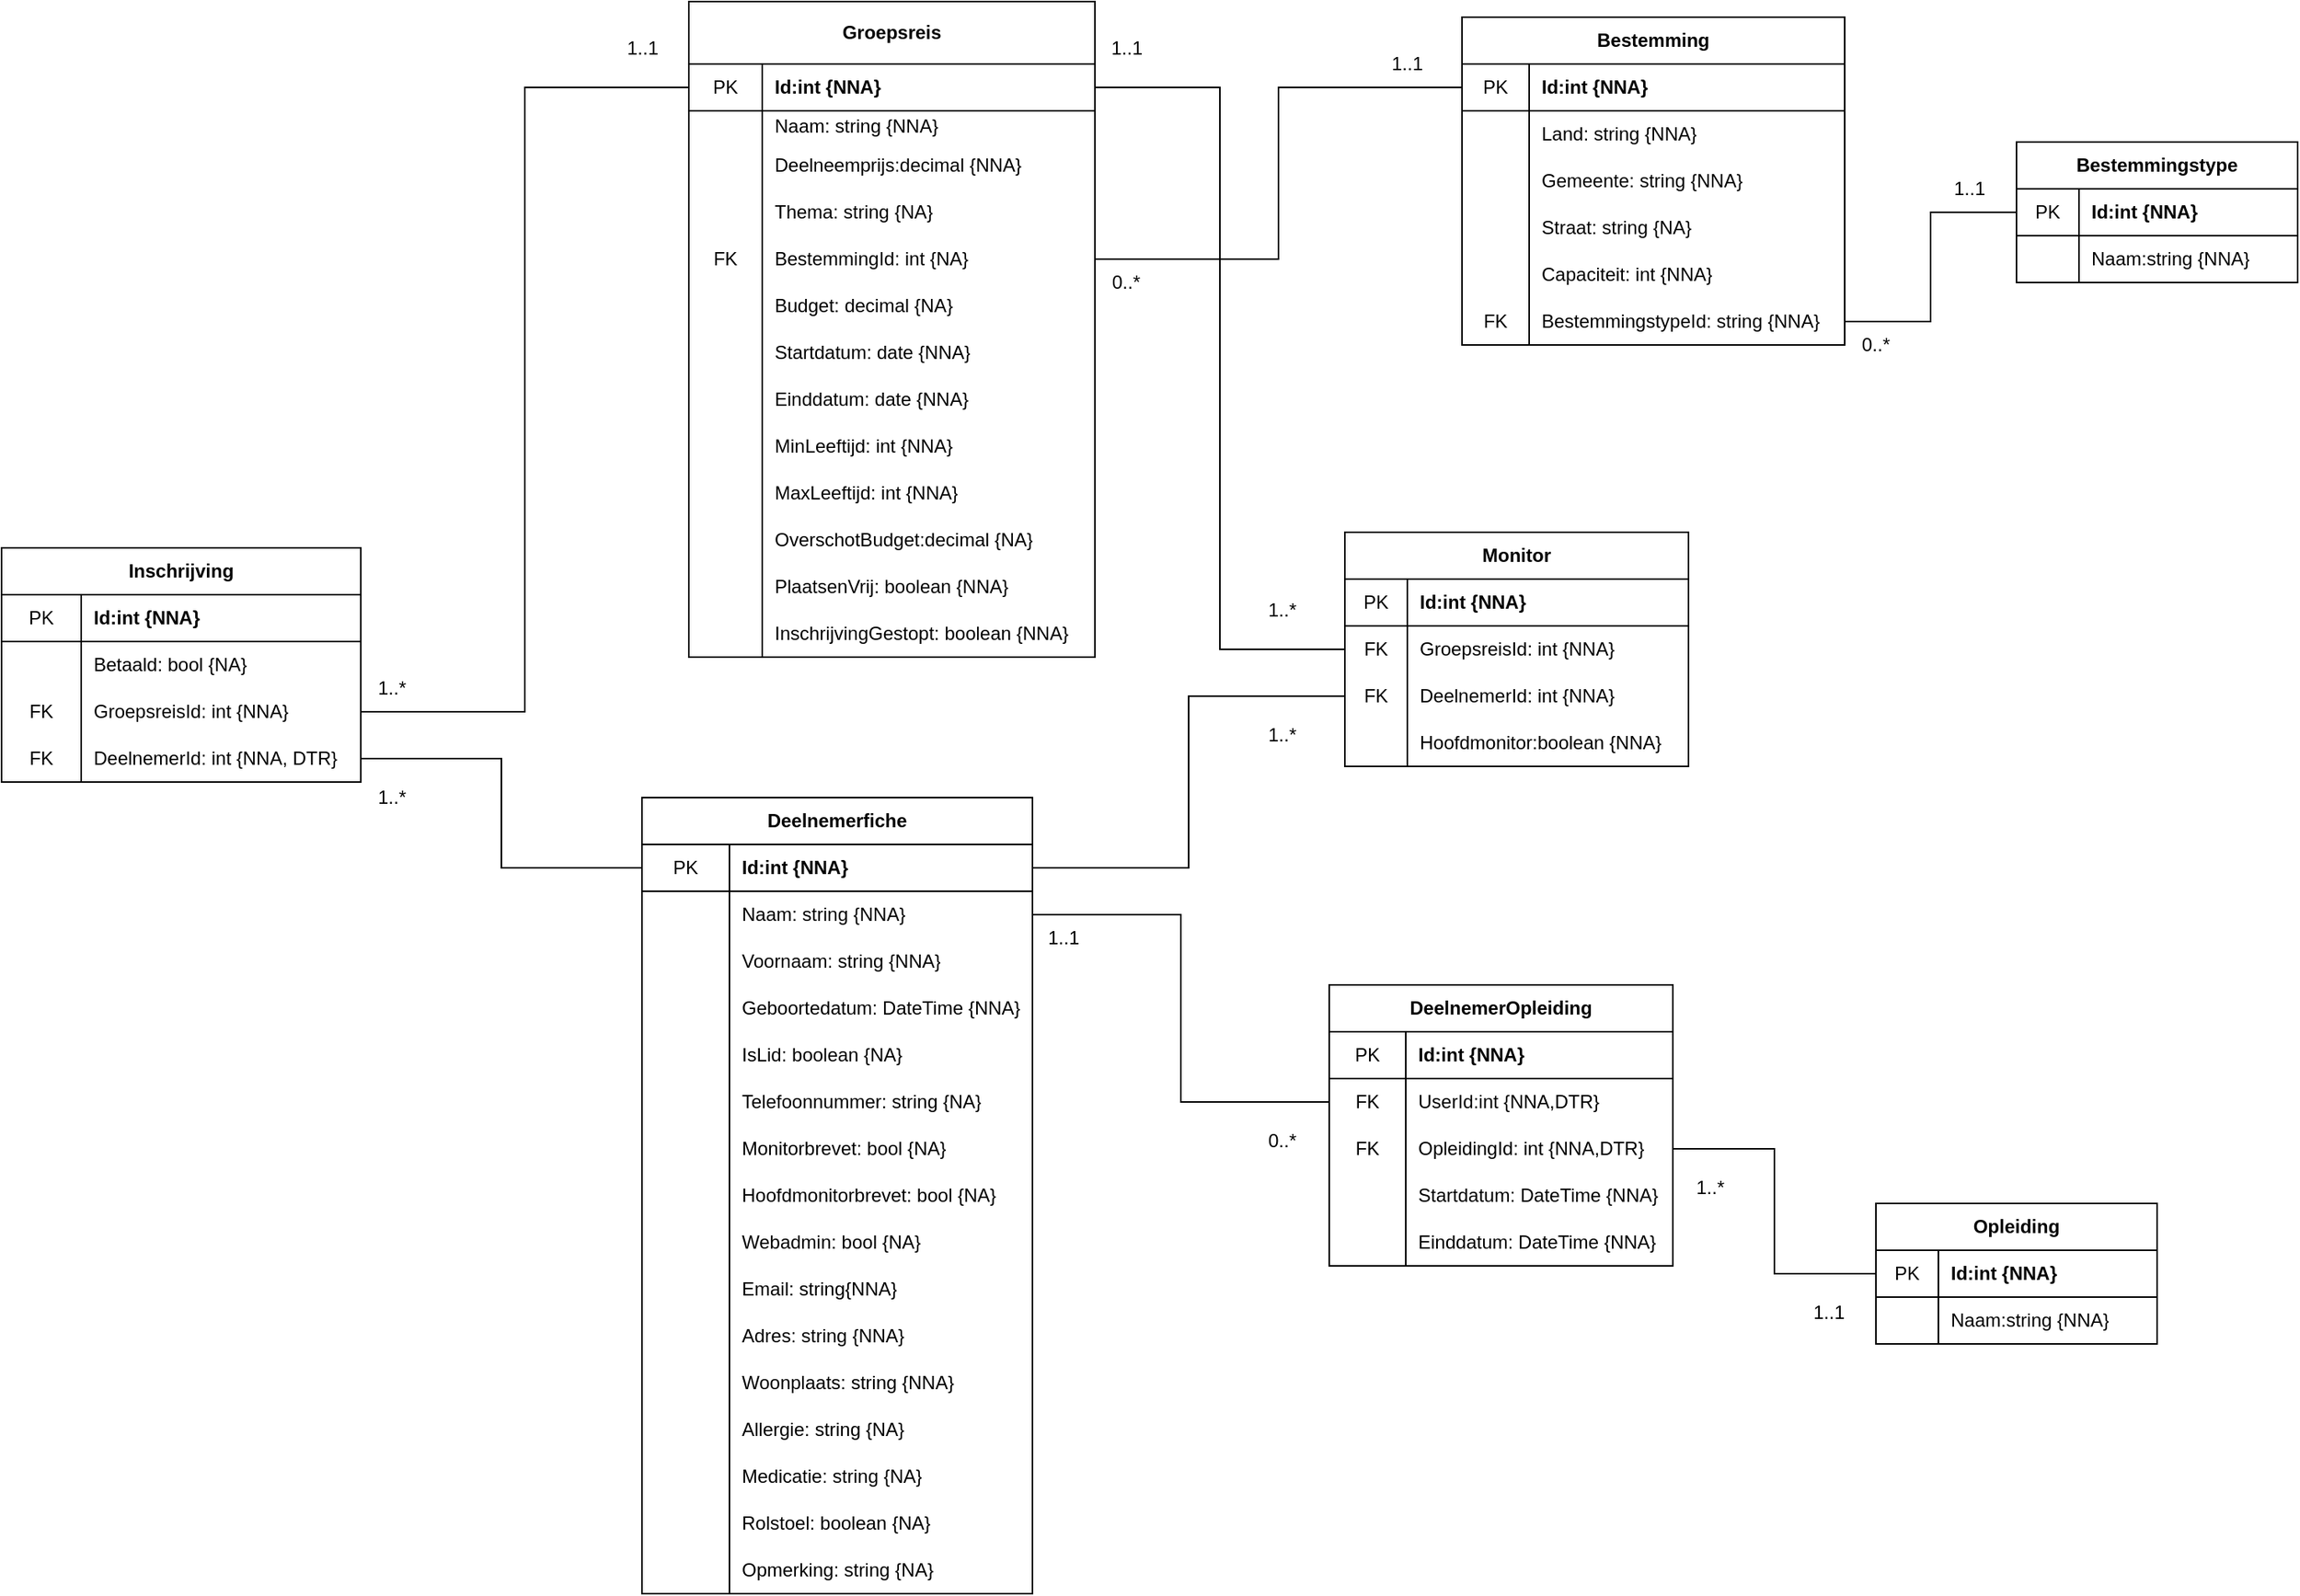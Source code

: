 <mxfile version="20.8.16" type="device"><diagram id="C5RBs43oDa-KdzZeNtuy" name="Page-1"><mxGraphModel dx="2033" dy="702" grid="1" gridSize="10" guides="1" tooltips="1" connect="1" arrows="1" fold="1" page="1" pageScale="1" pageWidth="827" pageHeight="1169" math="0" shadow="0"><root><mxCell id="WIyWlLk6GJQsqaUBKTNV-0"/><mxCell id="WIyWlLk6GJQsqaUBKTNV-1" parent="WIyWlLk6GJQsqaUBKTNV-0"/><mxCell id="b2RmtVHGMw0aTSCNM7jY-10" value="Groepsreis" style="shape=table;html=1;whiteSpace=wrap;startSize=40;container=1;collapsible=0;childLayout=tableLayout;fixedRows=1;rowLines=0;fontStyle=1;align=center;" parent="WIyWlLk6GJQsqaUBKTNV-1" vertex="1"><mxGeometry x="-260" y="50" width="260" height="420" as="geometry"/></mxCell><mxCell id="b2RmtVHGMw0aTSCNM7jY-11" value="" style="shape=partialRectangle;html=1;whiteSpace=wrap;collapsible=0;dropTarget=0;pointerEvents=0;fillColor=none;top=0;left=0;bottom=1;right=0;points=[[0,0.5],[1,0.5]];portConstraint=eastwest;" parent="b2RmtVHGMw0aTSCNM7jY-10" vertex="1"><mxGeometry y="40" width="260" height="30" as="geometry"/></mxCell><mxCell id="b2RmtVHGMw0aTSCNM7jY-12" value="PK" style="shape=partialRectangle;html=1;whiteSpace=wrap;connectable=0;fillColor=none;top=0;left=0;bottom=0;right=0;overflow=hidden;" parent="b2RmtVHGMw0aTSCNM7jY-11" vertex="1"><mxGeometry width="47" height="30" as="geometry"><mxRectangle width="47" height="30" as="alternateBounds"/></mxGeometry></mxCell><mxCell id="b2RmtVHGMw0aTSCNM7jY-13" value="&lt;span style=&quot;font-weight: 700 ; background-color: rgb(255 , 255 , 255)&quot;&gt;Id:int {NNA}&lt;/span&gt;" style="shape=partialRectangle;html=1;whiteSpace=wrap;connectable=0;fillColor=none;top=0;left=0;bottom=0;right=0;align=left;spacingLeft=6;overflow=hidden;" parent="b2RmtVHGMw0aTSCNM7jY-11" vertex="1"><mxGeometry x="47" width="213" height="30" as="geometry"><mxRectangle width="213" height="30" as="alternateBounds"/></mxGeometry></mxCell><mxCell id="b2RmtVHGMw0aTSCNM7jY-14" value="" style="shape=partialRectangle;html=1;whiteSpace=wrap;collapsible=0;dropTarget=0;pointerEvents=0;fillColor=none;top=0;left=0;bottom=0;right=0;points=[[0,0.5],[1,0.5]];portConstraint=eastwest;" parent="b2RmtVHGMw0aTSCNM7jY-10" vertex="1"><mxGeometry y="70" width="260" height="20" as="geometry"/></mxCell><mxCell id="b2RmtVHGMw0aTSCNM7jY-15" value="" style="shape=partialRectangle;html=1;whiteSpace=wrap;connectable=0;fillColor=none;top=0;left=0;bottom=0;right=0;overflow=hidden;" parent="b2RmtVHGMw0aTSCNM7jY-14" vertex="1"><mxGeometry width="47" height="20" as="geometry"><mxRectangle width="47" height="20" as="alternateBounds"/></mxGeometry></mxCell><mxCell id="b2RmtVHGMw0aTSCNM7jY-16" value="Naam: string {NNA}" style="shape=partialRectangle;html=1;whiteSpace=wrap;connectable=0;fillColor=none;top=0;left=0;bottom=0;right=0;align=left;spacingLeft=6;overflow=hidden;" parent="b2RmtVHGMw0aTSCNM7jY-14" vertex="1"><mxGeometry x="47" width="213" height="20" as="geometry"><mxRectangle width="213" height="20" as="alternateBounds"/></mxGeometry></mxCell><mxCell id="b2RmtVHGMw0aTSCNM7jY-17" value="" style="shape=partialRectangle;html=1;whiteSpace=wrap;collapsible=0;dropTarget=0;pointerEvents=0;fillColor=none;top=0;left=0;bottom=0;right=0;points=[[0,0.5],[1,0.5]];portConstraint=eastwest;" parent="b2RmtVHGMw0aTSCNM7jY-10" vertex="1"><mxGeometry y="90" width="260" height="30" as="geometry"/></mxCell><mxCell id="b2RmtVHGMw0aTSCNM7jY-18" value="" style="shape=partialRectangle;html=1;whiteSpace=wrap;connectable=0;fillColor=none;top=0;left=0;bottom=0;right=0;overflow=hidden;" parent="b2RmtVHGMw0aTSCNM7jY-17" vertex="1"><mxGeometry width="47" height="30" as="geometry"><mxRectangle width="47" height="30" as="alternateBounds"/></mxGeometry></mxCell><mxCell id="b2RmtVHGMw0aTSCNM7jY-19" value="Deelneemprijs:decimal {NNA}" style="shape=partialRectangle;html=1;whiteSpace=wrap;connectable=0;fillColor=none;top=0;left=0;bottom=0;right=0;align=left;spacingLeft=6;overflow=hidden;" parent="b2RmtVHGMw0aTSCNM7jY-17" vertex="1"><mxGeometry x="47" width="213" height="30" as="geometry"><mxRectangle width="213" height="30" as="alternateBounds"/></mxGeometry></mxCell><mxCell id="LgkjcT197E1DzK7klK1a-7" value="" style="shape=partialRectangle;html=1;whiteSpace=wrap;collapsible=0;dropTarget=0;pointerEvents=0;fillColor=none;top=0;left=0;bottom=0;right=0;points=[[0,0.5],[1,0.5]];portConstraint=eastwest;" parent="b2RmtVHGMw0aTSCNM7jY-10" vertex="1"><mxGeometry y="120" width="260" height="30" as="geometry"/></mxCell><mxCell id="LgkjcT197E1DzK7klK1a-8" value="" style="shape=partialRectangle;html=1;whiteSpace=wrap;connectable=0;fillColor=none;top=0;left=0;bottom=0;right=0;overflow=hidden;" parent="LgkjcT197E1DzK7klK1a-7" vertex="1"><mxGeometry width="47" height="30" as="geometry"><mxRectangle width="47" height="30" as="alternateBounds"/></mxGeometry></mxCell><mxCell id="LgkjcT197E1DzK7klK1a-9" value="Thema: string {NA}" style="shape=partialRectangle;html=1;whiteSpace=wrap;connectable=0;fillColor=none;top=0;left=0;bottom=0;right=0;align=left;spacingLeft=6;overflow=hidden;" parent="LgkjcT197E1DzK7klK1a-7" vertex="1"><mxGeometry x="47" width="213" height="30" as="geometry"><mxRectangle width="213" height="30" as="alternateBounds"/></mxGeometry></mxCell><mxCell id="LgkjcT197E1DzK7klK1a-24" value="" style="shape=partialRectangle;html=1;whiteSpace=wrap;collapsible=0;dropTarget=0;pointerEvents=0;fillColor=none;top=0;left=0;bottom=0;right=0;points=[[0,0.5],[1,0.5]];portConstraint=eastwest;" parent="b2RmtVHGMw0aTSCNM7jY-10" vertex="1"><mxGeometry y="150" width="260" height="30" as="geometry"/></mxCell><mxCell id="LgkjcT197E1DzK7klK1a-25" value="FK" style="shape=partialRectangle;html=1;whiteSpace=wrap;connectable=0;fillColor=none;top=0;left=0;bottom=0;right=0;overflow=hidden;" parent="LgkjcT197E1DzK7klK1a-24" vertex="1"><mxGeometry width="47" height="30" as="geometry"><mxRectangle width="47" height="30" as="alternateBounds"/></mxGeometry></mxCell><mxCell id="LgkjcT197E1DzK7klK1a-26" value="BestemmingId: int {NA}" style="shape=partialRectangle;html=1;whiteSpace=wrap;connectable=0;fillColor=none;top=0;left=0;bottom=0;right=0;align=left;spacingLeft=6;overflow=hidden;" parent="LgkjcT197E1DzK7klK1a-24" vertex="1"><mxGeometry x="47" width="213" height="30" as="geometry"><mxRectangle width="213" height="30" as="alternateBounds"/></mxGeometry></mxCell><mxCell id="nug8iFL8tTf4QqqPqUYA-22" value="" style="shape=partialRectangle;html=1;whiteSpace=wrap;collapsible=0;dropTarget=0;pointerEvents=0;fillColor=none;top=0;left=0;bottom=0;right=0;points=[[0,0.5],[1,0.5]];portConstraint=eastwest;" parent="b2RmtVHGMw0aTSCNM7jY-10" vertex="1"><mxGeometry y="180" width="260" height="30" as="geometry"/></mxCell><mxCell id="nug8iFL8tTf4QqqPqUYA-23" value="" style="shape=partialRectangle;html=1;whiteSpace=wrap;connectable=0;fillColor=none;top=0;left=0;bottom=0;right=0;overflow=hidden;" parent="nug8iFL8tTf4QqqPqUYA-22" vertex="1"><mxGeometry width="47" height="30" as="geometry"><mxRectangle width="47" height="30" as="alternateBounds"/></mxGeometry></mxCell><mxCell id="nug8iFL8tTf4QqqPqUYA-24" value="Budget: decimal {NA}" style="shape=partialRectangle;html=1;whiteSpace=wrap;connectable=0;fillColor=none;top=0;left=0;bottom=0;right=0;align=left;spacingLeft=6;overflow=hidden;" parent="nug8iFL8tTf4QqqPqUYA-22" vertex="1"><mxGeometry x="47" width="213" height="30" as="geometry"><mxRectangle width="213" height="30" as="alternateBounds"/></mxGeometry></mxCell><mxCell id="nug8iFL8tTf4QqqPqUYA-47" value="" style="shape=partialRectangle;html=1;whiteSpace=wrap;collapsible=0;dropTarget=0;pointerEvents=0;fillColor=none;top=0;left=0;bottom=0;right=0;points=[[0,0.5],[1,0.5]];portConstraint=eastwest;" parent="b2RmtVHGMw0aTSCNM7jY-10" vertex="1"><mxGeometry y="210" width="260" height="30" as="geometry"/></mxCell><mxCell id="nug8iFL8tTf4QqqPqUYA-48" value="" style="shape=partialRectangle;html=1;whiteSpace=wrap;connectable=0;fillColor=none;top=0;left=0;bottom=0;right=0;overflow=hidden;" parent="nug8iFL8tTf4QqqPqUYA-47" vertex="1"><mxGeometry width="47" height="30" as="geometry"><mxRectangle width="47" height="30" as="alternateBounds"/></mxGeometry></mxCell><mxCell id="nug8iFL8tTf4QqqPqUYA-49" value="Startdatum: date {NNA}" style="shape=partialRectangle;html=1;whiteSpace=wrap;connectable=0;fillColor=none;top=0;left=0;bottom=0;right=0;align=left;spacingLeft=6;overflow=hidden;" parent="nug8iFL8tTf4QqqPqUYA-47" vertex="1"><mxGeometry x="47" width="213" height="30" as="geometry"><mxRectangle width="213" height="30" as="alternateBounds"/></mxGeometry></mxCell><mxCell id="nug8iFL8tTf4QqqPqUYA-50" value="" style="shape=partialRectangle;html=1;whiteSpace=wrap;collapsible=0;dropTarget=0;pointerEvents=0;fillColor=none;top=0;left=0;bottom=0;right=0;points=[[0,0.5],[1,0.5]];portConstraint=eastwest;" parent="b2RmtVHGMw0aTSCNM7jY-10" vertex="1"><mxGeometry y="240" width="260" height="30" as="geometry"/></mxCell><mxCell id="nug8iFL8tTf4QqqPqUYA-51" value="" style="shape=partialRectangle;html=1;whiteSpace=wrap;connectable=0;fillColor=none;top=0;left=0;bottom=0;right=0;overflow=hidden;" parent="nug8iFL8tTf4QqqPqUYA-50" vertex="1"><mxGeometry width="47" height="30" as="geometry"><mxRectangle width="47" height="30" as="alternateBounds"/></mxGeometry></mxCell><mxCell id="nug8iFL8tTf4QqqPqUYA-52" value="Einddatum: date {NNA}" style="shape=partialRectangle;html=1;whiteSpace=wrap;connectable=0;fillColor=none;top=0;left=0;bottom=0;right=0;align=left;spacingLeft=6;overflow=hidden;" parent="nug8iFL8tTf4QqqPqUYA-50" vertex="1"><mxGeometry x="47" width="213" height="30" as="geometry"><mxRectangle width="213" height="30" as="alternateBounds"/></mxGeometry></mxCell><mxCell id="LgkjcT197E1DzK7klK1a-4" value="" style="shape=partialRectangle;html=1;whiteSpace=wrap;collapsible=0;dropTarget=0;pointerEvents=0;fillColor=none;top=0;left=0;bottom=0;right=0;points=[[0,0.5],[1,0.5]];portConstraint=eastwest;" parent="b2RmtVHGMw0aTSCNM7jY-10" vertex="1"><mxGeometry y="270" width="260" height="30" as="geometry"/></mxCell><mxCell id="LgkjcT197E1DzK7klK1a-5" value="" style="shape=partialRectangle;html=1;whiteSpace=wrap;connectable=0;fillColor=none;top=0;left=0;bottom=0;right=0;overflow=hidden;" parent="LgkjcT197E1DzK7klK1a-4" vertex="1"><mxGeometry width="47" height="30" as="geometry"><mxRectangle width="47" height="30" as="alternateBounds"/></mxGeometry></mxCell><mxCell id="LgkjcT197E1DzK7klK1a-6" value="MinLeeftijd: int {NNA}" style="shape=partialRectangle;html=1;whiteSpace=wrap;connectable=0;fillColor=none;top=0;left=0;bottom=0;right=0;align=left;spacingLeft=6;overflow=hidden;" parent="LgkjcT197E1DzK7klK1a-4" vertex="1"><mxGeometry x="47" width="213" height="30" as="geometry"><mxRectangle width="213" height="30" as="alternateBounds"/></mxGeometry></mxCell><mxCell id="aZck751rsVT54Oi11za5-96" value="" style="shape=partialRectangle;html=1;whiteSpace=wrap;collapsible=0;dropTarget=0;pointerEvents=0;fillColor=none;top=0;left=0;bottom=0;right=0;points=[[0,0.5],[1,0.5]];portConstraint=eastwest;" parent="b2RmtVHGMw0aTSCNM7jY-10" vertex="1"><mxGeometry y="300" width="260" height="30" as="geometry"/></mxCell><mxCell id="aZck751rsVT54Oi11za5-97" value="" style="shape=partialRectangle;html=1;whiteSpace=wrap;connectable=0;fillColor=none;top=0;left=0;bottom=0;right=0;overflow=hidden;" parent="aZck751rsVT54Oi11za5-96" vertex="1"><mxGeometry width="47" height="30" as="geometry"><mxRectangle width="47" height="30" as="alternateBounds"/></mxGeometry></mxCell><mxCell id="aZck751rsVT54Oi11za5-98" value="MaxLeeftijd: int {NNA}" style="shape=partialRectangle;html=1;whiteSpace=wrap;connectable=0;fillColor=none;top=0;left=0;bottom=0;right=0;align=left;spacingLeft=6;overflow=hidden;" parent="aZck751rsVT54Oi11za5-96" vertex="1"><mxGeometry x="47" width="213" height="30" as="geometry"><mxRectangle width="213" height="30" as="alternateBounds"/></mxGeometry></mxCell><mxCell id="aZck751rsVT54Oi11za5-114" value="" style="shape=partialRectangle;html=1;whiteSpace=wrap;collapsible=0;dropTarget=0;pointerEvents=0;fillColor=none;top=0;left=0;bottom=0;right=0;points=[[0,0.5],[1,0.5]];portConstraint=eastwest;" parent="b2RmtVHGMw0aTSCNM7jY-10" vertex="1"><mxGeometry y="330" width="260" height="30" as="geometry"/></mxCell><mxCell id="aZck751rsVT54Oi11za5-115" value="" style="shape=partialRectangle;html=1;whiteSpace=wrap;connectable=0;fillColor=none;top=0;left=0;bottom=0;right=0;overflow=hidden;" parent="aZck751rsVT54Oi11za5-114" vertex="1"><mxGeometry width="47" height="30" as="geometry"><mxRectangle width="47" height="30" as="alternateBounds"/></mxGeometry></mxCell><mxCell id="aZck751rsVT54Oi11za5-116" value="OverschotBudget:decimal {NA}" style="shape=partialRectangle;html=1;whiteSpace=wrap;connectable=0;fillColor=none;top=0;left=0;bottom=0;right=0;align=left;spacingLeft=6;overflow=hidden;" parent="aZck751rsVT54Oi11za5-114" vertex="1"><mxGeometry x="47" width="213" height="30" as="geometry"><mxRectangle width="213" height="30" as="alternateBounds"/></mxGeometry></mxCell><mxCell id="aZck751rsVT54Oi11za5-117" value="" style="shape=partialRectangle;html=1;whiteSpace=wrap;collapsible=0;dropTarget=0;pointerEvents=0;fillColor=none;top=0;left=0;bottom=0;right=0;points=[[0,0.5],[1,0.5]];portConstraint=eastwest;" parent="b2RmtVHGMw0aTSCNM7jY-10" vertex="1"><mxGeometry y="360" width="260" height="30" as="geometry"/></mxCell><mxCell id="aZck751rsVT54Oi11za5-118" value="" style="shape=partialRectangle;html=1;whiteSpace=wrap;connectable=0;fillColor=none;top=0;left=0;bottom=0;right=0;overflow=hidden;" parent="aZck751rsVT54Oi11za5-117" vertex="1"><mxGeometry width="47" height="30" as="geometry"><mxRectangle width="47" height="30" as="alternateBounds"/></mxGeometry></mxCell><mxCell id="aZck751rsVT54Oi11za5-119" value="PlaatsenVrij: boolean {NNA}" style="shape=partialRectangle;html=1;whiteSpace=wrap;connectable=0;fillColor=none;top=0;left=0;bottom=0;right=0;align=left;spacingLeft=6;overflow=hidden;" parent="aZck751rsVT54Oi11za5-117" vertex="1"><mxGeometry x="47" width="213" height="30" as="geometry"><mxRectangle width="213" height="30" as="alternateBounds"/></mxGeometry></mxCell><mxCell id="aZck751rsVT54Oi11za5-157" value="" style="shape=partialRectangle;html=1;whiteSpace=wrap;collapsible=0;dropTarget=0;pointerEvents=0;fillColor=none;top=0;left=0;bottom=0;right=0;points=[[0,0.5],[1,0.5]];portConstraint=eastwest;" parent="b2RmtVHGMw0aTSCNM7jY-10" vertex="1"><mxGeometry y="390" width="260" height="30" as="geometry"/></mxCell><mxCell id="aZck751rsVT54Oi11za5-158" value="" style="shape=partialRectangle;html=1;whiteSpace=wrap;connectable=0;fillColor=none;top=0;left=0;bottom=0;right=0;overflow=hidden;" parent="aZck751rsVT54Oi11za5-157" vertex="1"><mxGeometry width="47" height="30" as="geometry"><mxRectangle width="47" height="30" as="alternateBounds"/></mxGeometry></mxCell><mxCell id="aZck751rsVT54Oi11za5-159" value="InschrijvingGestopt: boolean {NNA}" style="shape=partialRectangle;html=1;whiteSpace=wrap;connectable=0;fillColor=none;top=0;left=0;bottom=0;right=0;align=left;spacingLeft=6;overflow=hidden;" parent="aZck751rsVT54Oi11za5-157" vertex="1"><mxGeometry x="47" width="213" height="30" as="geometry"><mxRectangle width="213" height="30" as="alternateBounds"/></mxGeometry></mxCell><mxCell id="b2RmtVHGMw0aTSCNM7jY-20" value="Bestemming" style="shape=table;html=1;whiteSpace=wrap;startSize=30;container=1;collapsible=0;childLayout=tableLayout;fixedRows=1;rowLines=0;fontStyle=1;align=center;" parent="WIyWlLk6GJQsqaUBKTNV-1" vertex="1"><mxGeometry x="235" y="60" width="245" height="210" as="geometry"/></mxCell><mxCell id="b2RmtVHGMw0aTSCNM7jY-21" value="" style="shape=partialRectangle;html=1;whiteSpace=wrap;collapsible=0;dropTarget=0;pointerEvents=0;fillColor=none;top=0;left=0;bottom=1;right=0;points=[[0,0.5],[1,0.5]];portConstraint=eastwest;" parent="b2RmtVHGMw0aTSCNM7jY-20" vertex="1"><mxGeometry y="30" width="245" height="30" as="geometry"/></mxCell><mxCell id="b2RmtVHGMw0aTSCNM7jY-22" value="PK" style="shape=partialRectangle;html=1;whiteSpace=wrap;connectable=0;fillColor=none;top=0;left=0;bottom=0;right=0;overflow=hidden;" parent="b2RmtVHGMw0aTSCNM7jY-21" vertex="1"><mxGeometry width="43" height="30" as="geometry"><mxRectangle width="43" height="30" as="alternateBounds"/></mxGeometry></mxCell><mxCell id="b2RmtVHGMw0aTSCNM7jY-23" value="&lt;span style=&quot;font-weight: 700 ; background-color: rgb(255 , 255 , 255)&quot;&gt;Id:int {NNA}&lt;/span&gt;" style="shape=partialRectangle;html=1;whiteSpace=wrap;connectable=0;fillColor=none;top=0;left=0;bottom=0;right=0;align=left;spacingLeft=6;overflow=hidden;" parent="b2RmtVHGMw0aTSCNM7jY-21" vertex="1"><mxGeometry x="43" width="202" height="30" as="geometry"><mxRectangle width="202" height="30" as="alternateBounds"/></mxGeometry></mxCell><mxCell id="b2RmtVHGMw0aTSCNM7jY-24" value="" style="shape=partialRectangle;html=1;whiteSpace=wrap;collapsible=0;dropTarget=0;pointerEvents=0;fillColor=none;top=0;left=0;bottom=0;right=0;points=[[0,0.5],[1,0.5]];portConstraint=eastwest;" parent="b2RmtVHGMw0aTSCNM7jY-20" vertex="1"><mxGeometry y="60" width="245" height="30" as="geometry"/></mxCell><mxCell id="b2RmtVHGMw0aTSCNM7jY-25" value="" style="shape=partialRectangle;html=1;whiteSpace=wrap;connectable=0;fillColor=none;top=0;left=0;bottom=0;right=0;overflow=hidden;" parent="b2RmtVHGMw0aTSCNM7jY-24" vertex="1"><mxGeometry width="43" height="30" as="geometry"><mxRectangle width="43" height="30" as="alternateBounds"/></mxGeometry></mxCell><mxCell id="b2RmtVHGMw0aTSCNM7jY-26" value="Land: string {NNA}" style="shape=partialRectangle;html=1;whiteSpace=wrap;connectable=0;fillColor=none;top=0;left=0;bottom=0;right=0;align=left;spacingLeft=6;overflow=hidden;" parent="b2RmtVHGMw0aTSCNM7jY-24" vertex="1"><mxGeometry x="43" width="202" height="30" as="geometry"><mxRectangle width="202" height="30" as="alternateBounds"/></mxGeometry></mxCell><mxCell id="b2RmtVHGMw0aTSCNM7jY-27" value="" style="shape=partialRectangle;html=1;whiteSpace=wrap;collapsible=0;dropTarget=0;pointerEvents=0;fillColor=none;top=0;left=0;bottom=0;right=0;points=[[0,0.5],[1,0.5]];portConstraint=eastwest;" parent="b2RmtVHGMw0aTSCNM7jY-20" vertex="1"><mxGeometry y="90" width="245" height="30" as="geometry"/></mxCell><mxCell id="b2RmtVHGMw0aTSCNM7jY-28" value="" style="shape=partialRectangle;html=1;whiteSpace=wrap;connectable=0;fillColor=none;top=0;left=0;bottom=0;right=0;overflow=hidden;" parent="b2RmtVHGMw0aTSCNM7jY-27" vertex="1"><mxGeometry width="43" height="30" as="geometry"><mxRectangle width="43" height="30" as="alternateBounds"/></mxGeometry></mxCell><mxCell id="b2RmtVHGMw0aTSCNM7jY-29" value="Gemeente: string {NNA}" style="shape=partialRectangle;html=1;whiteSpace=wrap;connectable=0;fillColor=none;top=0;left=0;bottom=0;right=0;align=left;spacingLeft=6;overflow=hidden;" parent="b2RmtVHGMw0aTSCNM7jY-27" vertex="1"><mxGeometry x="43" width="202" height="30" as="geometry"><mxRectangle width="202" height="30" as="alternateBounds"/></mxGeometry></mxCell><mxCell id="uZnQe8wYLzyNg_ydjCBc-38" value="" style="shape=partialRectangle;html=1;whiteSpace=wrap;collapsible=0;dropTarget=0;pointerEvents=0;fillColor=none;top=0;left=0;bottom=0;right=0;points=[[0,0.5],[1,0.5]];portConstraint=eastwest;" parent="b2RmtVHGMw0aTSCNM7jY-20" vertex="1"><mxGeometry y="120" width="245" height="30" as="geometry"/></mxCell><mxCell id="uZnQe8wYLzyNg_ydjCBc-39" value="" style="shape=partialRectangle;html=1;whiteSpace=wrap;connectable=0;fillColor=none;top=0;left=0;bottom=0;right=0;overflow=hidden;" parent="uZnQe8wYLzyNg_ydjCBc-38" vertex="1"><mxGeometry width="43" height="30" as="geometry"><mxRectangle width="43" height="30" as="alternateBounds"/></mxGeometry></mxCell><mxCell id="uZnQe8wYLzyNg_ydjCBc-40" value="Straat: string {NA}" style="shape=partialRectangle;html=1;whiteSpace=wrap;connectable=0;fillColor=none;top=0;left=0;bottom=0;right=0;align=left;spacingLeft=6;overflow=hidden;" parent="uZnQe8wYLzyNg_ydjCBc-38" vertex="1"><mxGeometry x="43" width="202" height="30" as="geometry"><mxRectangle width="202" height="30" as="alternateBounds"/></mxGeometry></mxCell><mxCell id="uZnQe8wYLzyNg_ydjCBc-41" value="" style="shape=partialRectangle;html=1;whiteSpace=wrap;collapsible=0;dropTarget=0;pointerEvents=0;fillColor=none;top=0;left=0;bottom=0;right=0;points=[[0,0.5],[1,0.5]];portConstraint=eastwest;" parent="b2RmtVHGMw0aTSCNM7jY-20" vertex="1"><mxGeometry y="150" width="245" height="30" as="geometry"/></mxCell><mxCell id="uZnQe8wYLzyNg_ydjCBc-42" value="" style="shape=partialRectangle;html=1;whiteSpace=wrap;connectable=0;fillColor=none;top=0;left=0;bottom=0;right=0;overflow=hidden;" parent="uZnQe8wYLzyNg_ydjCBc-41" vertex="1"><mxGeometry width="43" height="30" as="geometry"><mxRectangle width="43" height="30" as="alternateBounds"/></mxGeometry></mxCell><mxCell id="uZnQe8wYLzyNg_ydjCBc-43" value="Capaciteit: int {NNA}" style="shape=partialRectangle;html=1;whiteSpace=wrap;connectable=0;fillColor=none;top=0;left=0;bottom=0;right=0;align=left;spacingLeft=6;overflow=hidden;" parent="uZnQe8wYLzyNg_ydjCBc-41" vertex="1"><mxGeometry x="43" width="202" height="30" as="geometry"><mxRectangle width="202" height="30" as="alternateBounds"/></mxGeometry></mxCell><mxCell id="nug8iFL8tTf4QqqPqUYA-75" value="" style="shape=partialRectangle;html=1;whiteSpace=wrap;collapsible=0;dropTarget=0;pointerEvents=0;fillColor=none;top=0;left=0;bottom=0;right=0;points=[[0,0.5],[1,0.5]];portConstraint=eastwest;" parent="b2RmtVHGMw0aTSCNM7jY-20" vertex="1"><mxGeometry y="180" width="245" height="30" as="geometry"/></mxCell><mxCell id="nug8iFL8tTf4QqqPqUYA-76" value="FK" style="shape=partialRectangle;html=1;whiteSpace=wrap;connectable=0;fillColor=none;top=0;left=0;bottom=0;right=0;overflow=hidden;" parent="nug8iFL8tTf4QqqPqUYA-75" vertex="1"><mxGeometry width="43" height="30" as="geometry"><mxRectangle width="43" height="30" as="alternateBounds"/></mxGeometry></mxCell><mxCell id="nug8iFL8tTf4QqqPqUYA-77" value="BestemmingstypeId: string {NNA}" style="shape=partialRectangle;html=1;whiteSpace=wrap;connectable=0;fillColor=none;top=0;left=0;bottom=0;right=0;align=left;spacingLeft=6;overflow=hidden;" parent="nug8iFL8tTf4QqqPqUYA-75" vertex="1"><mxGeometry x="43" width="202" height="30" as="geometry"><mxRectangle width="202" height="30" as="alternateBounds"/></mxGeometry></mxCell><mxCell id="nug8iFL8tTf4QqqPqUYA-78" style="edgeStyle=orthogonalEdgeStyle;rounded=0;orthogonalLoop=1;jettySize=auto;html=1;exitX=1;exitY=0.5;exitDx=0;exitDy=0;" parent="b2RmtVHGMw0aTSCNM7jY-20" source="nug8iFL8tTf4QqqPqUYA-75" target="nug8iFL8tTf4QqqPqUYA-75" edge="1"><mxGeometry relative="1" as="geometry"/></mxCell><mxCell id="b2RmtVHGMw0aTSCNM7jY-30" value="Deelnemerfiche" style="shape=table;html=1;whiteSpace=wrap;startSize=30;container=1;collapsible=0;childLayout=tableLayout;fixedRows=1;rowLines=0;fontStyle=1;align=center;" parent="WIyWlLk6GJQsqaUBKTNV-1" vertex="1"><mxGeometry x="-290" y="560" width="250" height="510" as="geometry"/></mxCell><mxCell id="b2RmtVHGMw0aTSCNM7jY-31" value="" style="shape=partialRectangle;html=1;whiteSpace=wrap;collapsible=0;dropTarget=0;pointerEvents=0;fillColor=none;top=0;left=0;bottom=1;right=0;points=[[0,0.5],[1,0.5]];portConstraint=eastwest;" parent="b2RmtVHGMw0aTSCNM7jY-30" vertex="1"><mxGeometry y="30" width="250" height="30" as="geometry"/></mxCell><mxCell id="b2RmtVHGMw0aTSCNM7jY-32" value="PK" style="shape=partialRectangle;html=1;whiteSpace=wrap;connectable=0;fillColor=none;top=0;left=0;bottom=0;right=0;overflow=hidden;" parent="b2RmtVHGMw0aTSCNM7jY-31" vertex="1"><mxGeometry width="56" height="30" as="geometry"><mxRectangle width="56" height="30" as="alternateBounds"/></mxGeometry></mxCell><mxCell id="b2RmtVHGMw0aTSCNM7jY-33" value="&lt;span style=&quot;font-weight: 700 ; background-color: rgb(255 , 255 , 255)&quot;&gt;Id:int {NNA}&lt;/span&gt;" style="shape=partialRectangle;html=1;whiteSpace=wrap;connectable=0;fillColor=none;top=0;left=0;bottom=0;right=0;align=left;spacingLeft=6;overflow=hidden;" parent="b2RmtVHGMw0aTSCNM7jY-31" vertex="1"><mxGeometry x="56" width="194" height="30" as="geometry"><mxRectangle width="194" height="30" as="alternateBounds"/></mxGeometry></mxCell><mxCell id="b2RmtVHGMw0aTSCNM7jY-34" value="" style="shape=partialRectangle;html=1;whiteSpace=wrap;collapsible=0;dropTarget=0;pointerEvents=0;fillColor=none;top=0;left=0;bottom=0;right=0;points=[[0,0.5],[1,0.5]];portConstraint=eastwest;" parent="b2RmtVHGMw0aTSCNM7jY-30" vertex="1"><mxGeometry y="60" width="250" height="30" as="geometry"/></mxCell><mxCell id="b2RmtVHGMw0aTSCNM7jY-35" value="" style="shape=partialRectangle;html=1;whiteSpace=wrap;connectable=0;fillColor=none;top=0;left=0;bottom=0;right=0;overflow=hidden;" parent="b2RmtVHGMw0aTSCNM7jY-34" vertex="1"><mxGeometry width="56" height="30" as="geometry"><mxRectangle width="56" height="30" as="alternateBounds"/></mxGeometry></mxCell><mxCell id="b2RmtVHGMw0aTSCNM7jY-36" value="Naam: string {NNA}" style="shape=partialRectangle;html=1;whiteSpace=wrap;connectable=0;fillColor=none;top=0;left=0;bottom=0;right=0;align=left;spacingLeft=6;overflow=hidden;" parent="b2RmtVHGMw0aTSCNM7jY-34" vertex="1"><mxGeometry x="56" width="194" height="30" as="geometry"><mxRectangle width="194" height="30" as="alternateBounds"/></mxGeometry></mxCell><mxCell id="nug8iFL8tTf4QqqPqUYA-53" value="" style="shape=partialRectangle;html=1;whiteSpace=wrap;collapsible=0;dropTarget=0;pointerEvents=0;fillColor=none;top=0;left=0;bottom=0;right=0;points=[[0,0.5],[1,0.5]];portConstraint=eastwest;" parent="b2RmtVHGMw0aTSCNM7jY-30" vertex="1"><mxGeometry y="90" width="250" height="30" as="geometry"/></mxCell><mxCell id="nug8iFL8tTf4QqqPqUYA-54" value="" style="shape=partialRectangle;html=1;whiteSpace=wrap;connectable=0;fillColor=none;top=0;left=0;bottom=0;right=0;overflow=hidden;" parent="nug8iFL8tTf4QqqPqUYA-53" vertex="1"><mxGeometry width="56" height="30" as="geometry"><mxRectangle width="56" height="30" as="alternateBounds"/></mxGeometry></mxCell><mxCell id="nug8iFL8tTf4QqqPqUYA-55" value="Voornaam: string {NNA}" style="shape=partialRectangle;html=1;whiteSpace=wrap;connectable=0;fillColor=none;top=0;left=0;bottom=0;right=0;align=left;spacingLeft=6;overflow=hidden;" parent="nug8iFL8tTf4QqqPqUYA-53" vertex="1"><mxGeometry x="56" width="194" height="30" as="geometry"><mxRectangle width="194" height="30" as="alternateBounds"/></mxGeometry></mxCell><mxCell id="b2RmtVHGMw0aTSCNM7jY-37" value="" style="shape=partialRectangle;html=1;whiteSpace=wrap;collapsible=0;dropTarget=0;pointerEvents=0;fillColor=none;top=0;left=0;bottom=0;right=0;points=[[0,0.5],[1,0.5]];portConstraint=eastwest;" parent="b2RmtVHGMw0aTSCNM7jY-30" vertex="1"><mxGeometry y="120" width="250" height="30" as="geometry"/></mxCell><mxCell id="b2RmtVHGMw0aTSCNM7jY-38" value="" style="shape=partialRectangle;html=1;whiteSpace=wrap;connectable=0;fillColor=none;top=0;left=0;bottom=0;right=0;overflow=hidden;" parent="b2RmtVHGMw0aTSCNM7jY-37" vertex="1"><mxGeometry width="56" height="30" as="geometry"><mxRectangle width="56" height="30" as="alternateBounds"/></mxGeometry></mxCell><mxCell id="b2RmtVHGMw0aTSCNM7jY-39" value="Geboortedatum: DateTime {NNA}" style="shape=partialRectangle;html=1;whiteSpace=wrap;connectable=0;fillColor=none;top=0;left=0;bottom=0;right=0;align=left;spacingLeft=6;overflow=hidden;" parent="b2RmtVHGMw0aTSCNM7jY-37" vertex="1"><mxGeometry x="56" width="194" height="30" as="geometry"><mxRectangle width="194" height="30" as="alternateBounds"/></mxGeometry></mxCell><mxCell id="uZnQe8wYLzyNg_ydjCBc-44" value="" style="shape=partialRectangle;html=1;whiteSpace=wrap;collapsible=0;dropTarget=0;pointerEvents=0;fillColor=none;top=0;left=0;bottom=0;right=0;points=[[0,0.5],[1,0.5]];portConstraint=eastwest;" parent="b2RmtVHGMw0aTSCNM7jY-30" vertex="1"><mxGeometry y="150" width="250" height="30" as="geometry"/></mxCell><mxCell id="uZnQe8wYLzyNg_ydjCBc-45" value="" style="shape=partialRectangle;html=1;whiteSpace=wrap;connectable=0;fillColor=none;top=0;left=0;bottom=0;right=0;overflow=hidden;" parent="uZnQe8wYLzyNg_ydjCBc-44" vertex="1"><mxGeometry width="56" height="30" as="geometry"><mxRectangle width="56" height="30" as="alternateBounds"/></mxGeometry></mxCell><mxCell id="uZnQe8wYLzyNg_ydjCBc-46" value="IsLid: boolean {NA}" style="shape=partialRectangle;html=1;whiteSpace=wrap;connectable=0;fillColor=none;top=0;left=0;bottom=0;right=0;align=left;spacingLeft=6;overflow=hidden;" parent="uZnQe8wYLzyNg_ydjCBc-44" vertex="1"><mxGeometry x="56" width="194" height="30" as="geometry"><mxRectangle width="194" height="30" as="alternateBounds"/></mxGeometry></mxCell><mxCell id="uZnQe8wYLzyNg_ydjCBc-47" value="" style="shape=partialRectangle;html=1;whiteSpace=wrap;collapsible=0;dropTarget=0;pointerEvents=0;fillColor=none;top=0;left=0;bottom=0;right=0;points=[[0,0.5],[1,0.5]];portConstraint=eastwest;" parent="b2RmtVHGMw0aTSCNM7jY-30" vertex="1"><mxGeometry y="180" width="250" height="30" as="geometry"/></mxCell><mxCell id="uZnQe8wYLzyNg_ydjCBc-48" value="" style="shape=partialRectangle;html=1;whiteSpace=wrap;connectable=0;fillColor=none;top=0;left=0;bottom=0;right=0;overflow=hidden;" parent="uZnQe8wYLzyNg_ydjCBc-47" vertex="1"><mxGeometry width="56" height="30" as="geometry"><mxRectangle width="56" height="30" as="alternateBounds"/></mxGeometry></mxCell><mxCell id="uZnQe8wYLzyNg_ydjCBc-49" value="Telefoonnummer: string {NA}" style="shape=partialRectangle;html=1;whiteSpace=wrap;connectable=0;fillColor=none;top=0;left=0;bottom=0;right=0;align=left;spacingLeft=6;overflow=hidden;" parent="uZnQe8wYLzyNg_ydjCBc-47" vertex="1"><mxGeometry x="56" width="194" height="30" as="geometry"><mxRectangle width="194" height="30" as="alternateBounds"/></mxGeometry></mxCell><mxCell id="uZnQe8wYLzyNg_ydjCBc-50" value="" style="shape=partialRectangle;html=1;whiteSpace=wrap;collapsible=0;dropTarget=0;pointerEvents=0;fillColor=none;top=0;left=0;bottom=0;right=0;points=[[0,0.5],[1,0.5]];portConstraint=eastwest;" parent="b2RmtVHGMw0aTSCNM7jY-30" vertex="1"><mxGeometry y="210" width="250" height="30" as="geometry"/></mxCell><mxCell id="uZnQe8wYLzyNg_ydjCBc-51" value="" style="shape=partialRectangle;html=1;whiteSpace=wrap;connectable=0;fillColor=none;top=0;left=0;bottom=0;right=0;overflow=hidden;" parent="uZnQe8wYLzyNg_ydjCBc-50" vertex="1"><mxGeometry width="56" height="30" as="geometry"><mxRectangle width="56" height="30" as="alternateBounds"/></mxGeometry></mxCell><mxCell id="uZnQe8wYLzyNg_ydjCBc-52" value="Monitorbrevet: bool {NA}" style="shape=partialRectangle;html=1;whiteSpace=wrap;connectable=0;fillColor=none;top=0;left=0;bottom=0;right=0;align=left;spacingLeft=6;overflow=hidden;" parent="uZnQe8wYLzyNg_ydjCBc-50" vertex="1"><mxGeometry x="56" width="194" height="30" as="geometry"><mxRectangle width="194" height="30" as="alternateBounds"/></mxGeometry></mxCell><mxCell id="uZnQe8wYLzyNg_ydjCBc-53" value="" style="shape=partialRectangle;html=1;whiteSpace=wrap;collapsible=0;dropTarget=0;pointerEvents=0;fillColor=none;top=0;left=0;bottom=0;right=0;points=[[0,0.5],[1,0.5]];portConstraint=eastwest;" parent="b2RmtVHGMw0aTSCNM7jY-30" vertex="1"><mxGeometry y="240" width="250" height="30" as="geometry"/></mxCell><mxCell id="uZnQe8wYLzyNg_ydjCBc-54" value="" style="shape=partialRectangle;html=1;whiteSpace=wrap;connectable=0;fillColor=none;top=0;left=0;bottom=0;right=0;overflow=hidden;" parent="uZnQe8wYLzyNg_ydjCBc-53" vertex="1"><mxGeometry width="56" height="30" as="geometry"><mxRectangle width="56" height="30" as="alternateBounds"/></mxGeometry></mxCell><mxCell id="uZnQe8wYLzyNg_ydjCBc-55" value="Hoofdmonitorbrevet: bool {NA}" style="shape=partialRectangle;html=1;whiteSpace=wrap;connectable=0;fillColor=none;top=0;left=0;bottom=0;right=0;align=left;spacingLeft=6;overflow=hidden;" parent="uZnQe8wYLzyNg_ydjCBc-53" vertex="1"><mxGeometry x="56" width="194" height="30" as="geometry"><mxRectangle width="194" height="30" as="alternateBounds"/></mxGeometry></mxCell><mxCell id="nug8iFL8tTf4QqqPqUYA-0" value="" style="shape=partialRectangle;html=1;whiteSpace=wrap;collapsible=0;dropTarget=0;pointerEvents=0;fillColor=none;top=0;left=0;bottom=0;right=0;points=[[0,0.5],[1,0.5]];portConstraint=eastwest;" parent="b2RmtVHGMw0aTSCNM7jY-30" vertex="1"><mxGeometry y="270" width="250" height="30" as="geometry"/></mxCell><mxCell id="nug8iFL8tTf4QqqPqUYA-1" value="" style="shape=partialRectangle;html=1;whiteSpace=wrap;connectable=0;fillColor=none;top=0;left=0;bottom=0;right=0;overflow=hidden;" parent="nug8iFL8tTf4QqqPqUYA-0" vertex="1"><mxGeometry width="56" height="30" as="geometry"><mxRectangle width="56" height="30" as="alternateBounds"/></mxGeometry></mxCell><mxCell id="nug8iFL8tTf4QqqPqUYA-2" value="Webadmin: bool {NA}" style="shape=partialRectangle;html=1;whiteSpace=wrap;connectable=0;fillColor=none;top=0;left=0;bottom=0;right=0;align=left;spacingLeft=6;overflow=hidden;" parent="nug8iFL8tTf4QqqPqUYA-0" vertex="1"><mxGeometry x="56" width="194" height="30" as="geometry"><mxRectangle width="194" height="30" as="alternateBounds"/></mxGeometry></mxCell><mxCell id="nug8iFL8tTf4QqqPqUYA-56" value="" style="shape=partialRectangle;html=1;whiteSpace=wrap;collapsible=0;dropTarget=0;pointerEvents=0;fillColor=none;top=0;left=0;bottom=0;right=0;points=[[0,0.5],[1,0.5]];portConstraint=eastwest;" parent="b2RmtVHGMw0aTSCNM7jY-30" vertex="1"><mxGeometry y="300" width="250" height="30" as="geometry"/></mxCell><mxCell id="nug8iFL8tTf4QqqPqUYA-57" value="" style="shape=partialRectangle;html=1;whiteSpace=wrap;connectable=0;fillColor=none;top=0;left=0;bottom=0;right=0;overflow=hidden;" parent="nug8iFL8tTf4QqqPqUYA-56" vertex="1"><mxGeometry width="56" height="30" as="geometry"><mxRectangle width="56" height="30" as="alternateBounds"/></mxGeometry></mxCell><mxCell id="nug8iFL8tTf4QqqPqUYA-58" value="Email: string{NNA}" style="shape=partialRectangle;html=1;whiteSpace=wrap;connectable=0;fillColor=none;top=0;left=0;bottom=0;right=0;align=left;spacingLeft=6;overflow=hidden;" parent="nug8iFL8tTf4QqqPqUYA-56" vertex="1"><mxGeometry x="56" width="194" height="30" as="geometry"><mxRectangle width="194" height="30" as="alternateBounds"/></mxGeometry></mxCell><mxCell id="aZck751rsVT54Oi11za5-26" value="" style="shape=partialRectangle;html=1;whiteSpace=wrap;collapsible=0;dropTarget=0;pointerEvents=0;fillColor=none;top=0;left=0;bottom=0;right=0;points=[[0,0.5],[1,0.5]];portConstraint=eastwest;" parent="b2RmtVHGMw0aTSCNM7jY-30" vertex="1"><mxGeometry y="330" width="250" height="30" as="geometry"/></mxCell><mxCell id="aZck751rsVT54Oi11za5-27" value="" style="shape=partialRectangle;html=1;whiteSpace=wrap;connectable=0;fillColor=none;top=0;left=0;bottom=0;right=0;overflow=hidden;" parent="aZck751rsVT54Oi11za5-26" vertex="1"><mxGeometry width="56" height="30" as="geometry"><mxRectangle width="56" height="30" as="alternateBounds"/></mxGeometry></mxCell><mxCell id="aZck751rsVT54Oi11za5-28" value="Adres: string {NNA}" style="shape=partialRectangle;html=1;whiteSpace=wrap;connectable=0;fillColor=none;top=0;left=0;bottom=0;right=0;align=left;spacingLeft=6;overflow=hidden;" parent="aZck751rsVT54Oi11za5-26" vertex="1"><mxGeometry x="56" width="194" height="30" as="geometry"><mxRectangle width="194" height="30" as="alternateBounds"/></mxGeometry></mxCell><mxCell id="aZck751rsVT54Oi11za5-63" value="" style="shape=partialRectangle;html=1;whiteSpace=wrap;collapsible=0;dropTarget=0;pointerEvents=0;fillColor=none;top=0;left=0;bottom=0;right=0;points=[[0,0.5],[1,0.5]];portConstraint=eastwest;" parent="b2RmtVHGMw0aTSCNM7jY-30" vertex="1"><mxGeometry y="360" width="250" height="30" as="geometry"/></mxCell><mxCell id="aZck751rsVT54Oi11za5-64" value="" style="shape=partialRectangle;html=1;whiteSpace=wrap;connectable=0;fillColor=none;top=0;left=0;bottom=0;right=0;overflow=hidden;" parent="aZck751rsVT54Oi11za5-63" vertex="1"><mxGeometry width="56" height="30" as="geometry"><mxRectangle width="56" height="30" as="alternateBounds"/></mxGeometry></mxCell><mxCell id="aZck751rsVT54Oi11za5-65" value="Woonplaats: string {NNA}" style="shape=partialRectangle;html=1;whiteSpace=wrap;connectable=0;fillColor=none;top=0;left=0;bottom=0;right=0;align=left;spacingLeft=6;overflow=hidden;" parent="aZck751rsVT54Oi11za5-63" vertex="1"><mxGeometry x="56" width="194" height="30" as="geometry"><mxRectangle width="194" height="30" as="alternateBounds"/></mxGeometry></mxCell><mxCell id="aZck751rsVT54Oi11za5-102" value="" style="shape=partialRectangle;html=1;whiteSpace=wrap;collapsible=0;dropTarget=0;pointerEvents=0;fillColor=none;top=0;left=0;bottom=0;right=0;points=[[0,0.5],[1,0.5]];portConstraint=eastwest;" parent="b2RmtVHGMw0aTSCNM7jY-30" vertex="1"><mxGeometry y="390" width="250" height="30" as="geometry"/></mxCell><mxCell id="aZck751rsVT54Oi11za5-103" value="" style="shape=partialRectangle;html=1;whiteSpace=wrap;connectable=0;fillColor=none;top=0;left=0;bottom=0;right=0;overflow=hidden;" parent="aZck751rsVT54Oi11za5-102" vertex="1"><mxGeometry width="56" height="30" as="geometry"><mxRectangle width="56" height="30" as="alternateBounds"/></mxGeometry></mxCell><mxCell id="aZck751rsVT54Oi11za5-104" value="Allergie: string {NA}" style="shape=partialRectangle;html=1;whiteSpace=wrap;connectable=0;fillColor=none;top=0;left=0;bottom=0;right=0;align=left;spacingLeft=6;overflow=hidden;" parent="aZck751rsVT54Oi11za5-102" vertex="1"><mxGeometry x="56" width="194" height="30" as="geometry"><mxRectangle width="194" height="30" as="alternateBounds"/></mxGeometry></mxCell><mxCell id="aZck751rsVT54Oi11za5-105" value="" style="shape=partialRectangle;html=1;whiteSpace=wrap;collapsible=0;dropTarget=0;pointerEvents=0;fillColor=none;top=0;left=0;bottom=0;right=0;points=[[0,0.5],[1,0.5]];portConstraint=eastwest;" parent="b2RmtVHGMw0aTSCNM7jY-30" vertex="1"><mxGeometry y="420" width="250" height="30" as="geometry"/></mxCell><mxCell id="aZck751rsVT54Oi11za5-106" value="" style="shape=partialRectangle;html=1;whiteSpace=wrap;connectable=0;fillColor=none;top=0;left=0;bottom=0;right=0;overflow=hidden;" parent="aZck751rsVT54Oi11za5-105" vertex="1"><mxGeometry width="56" height="30" as="geometry"><mxRectangle width="56" height="30" as="alternateBounds"/></mxGeometry></mxCell><mxCell id="aZck751rsVT54Oi11za5-107" value="Medicatie: string {NA}" style="shape=partialRectangle;html=1;whiteSpace=wrap;connectable=0;fillColor=none;top=0;left=0;bottom=0;right=0;align=left;spacingLeft=6;overflow=hidden;" parent="aZck751rsVT54Oi11za5-105" vertex="1"><mxGeometry x="56" width="194" height="30" as="geometry"><mxRectangle width="194" height="30" as="alternateBounds"/></mxGeometry></mxCell><mxCell id="aZck751rsVT54Oi11za5-108" value="" style="shape=partialRectangle;html=1;whiteSpace=wrap;collapsible=0;dropTarget=0;pointerEvents=0;fillColor=none;top=0;left=0;bottom=0;right=0;points=[[0,0.5],[1,0.5]];portConstraint=eastwest;" parent="b2RmtVHGMw0aTSCNM7jY-30" vertex="1"><mxGeometry y="450" width="250" height="30" as="geometry"/></mxCell><mxCell id="aZck751rsVT54Oi11za5-109" value="" style="shape=partialRectangle;html=1;whiteSpace=wrap;connectable=0;fillColor=none;top=0;left=0;bottom=0;right=0;overflow=hidden;" parent="aZck751rsVT54Oi11za5-108" vertex="1"><mxGeometry width="56" height="30" as="geometry"><mxRectangle width="56" height="30" as="alternateBounds"/></mxGeometry></mxCell><mxCell id="aZck751rsVT54Oi11za5-110" value="Rolstoel: boolean {NA}" style="shape=partialRectangle;html=1;whiteSpace=wrap;connectable=0;fillColor=none;top=0;left=0;bottom=0;right=0;align=left;spacingLeft=6;overflow=hidden;" parent="aZck751rsVT54Oi11za5-108" vertex="1"><mxGeometry x="56" width="194" height="30" as="geometry"><mxRectangle width="194" height="30" as="alternateBounds"/></mxGeometry></mxCell><mxCell id="aZck751rsVT54Oi11za5-111" value="" style="shape=partialRectangle;html=1;whiteSpace=wrap;collapsible=0;dropTarget=0;pointerEvents=0;fillColor=none;top=0;left=0;bottom=0;right=0;points=[[0,0.5],[1,0.5]];portConstraint=eastwest;" parent="b2RmtVHGMw0aTSCNM7jY-30" vertex="1"><mxGeometry y="480" width="250" height="30" as="geometry"/></mxCell><mxCell id="aZck751rsVT54Oi11za5-112" value="" style="shape=partialRectangle;html=1;whiteSpace=wrap;connectable=0;fillColor=none;top=0;left=0;bottom=0;right=0;overflow=hidden;" parent="aZck751rsVT54Oi11za5-111" vertex="1"><mxGeometry width="56" height="30" as="geometry"><mxRectangle width="56" height="30" as="alternateBounds"/></mxGeometry></mxCell><mxCell id="aZck751rsVT54Oi11za5-113" value="Opmerking: string {NA}" style="shape=partialRectangle;html=1;whiteSpace=wrap;connectable=0;fillColor=none;top=0;left=0;bottom=0;right=0;align=left;spacingLeft=6;overflow=hidden;" parent="aZck751rsVT54Oi11za5-111" vertex="1"><mxGeometry x="56" width="194" height="30" as="geometry"><mxRectangle width="194" height="30" as="alternateBounds"/></mxGeometry></mxCell><mxCell id="b2RmtVHGMw0aTSCNM7jY-40" value="Inschrijving" style="shape=table;html=1;whiteSpace=wrap;startSize=30;container=1;collapsible=0;childLayout=tableLayout;fixedRows=1;rowLines=0;fontStyle=1;align=center;" parent="WIyWlLk6GJQsqaUBKTNV-1" vertex="1"><mxGeometry x="-700" y="400" width="230" height="150" as="geometry"/></mxCell><mxCell id="b2RmtVHGMw0aTSCNM7jY-41" value="" style="shape=partialRectangle;html=1;whiteSpace=wrap;collapsible=0;dropTarget=0;pointerEvents=0;fillColor=none;top=0;left=0;bottom=1;right=0;points=[[0,0.5],[1,0.5]];portConstraint=eastwest;" parent="b2RmtVHGMw0aTSCNM7jY-40" vertex="1"><mxGeometry y="30" width="230" height="30" as="geometry"/></mxCell><mxCell id="b2RmtVHGMw0aTSCNM7jY-42" value="PK" style="shape=partialRectangle;html=1;whiteSpace=wrap;connectable=0;fillColor=none;top=0;left=0;bottom=0;right=0;overflow=hidden;" parent="b2RmtVHGMw0aTSCNM7jY-41" vertex="1"><mxGeometry width="51" height="30" as="geometry"><mxRectangle width="51" height="30" as="alternateBounds"/></mxGeometry></mxCell><mxCell id="b2RmtVHGMw0aTSCNM7jY-43" value="&lt;span style=&quot;font-weight: 700 ; background-color: rgb(255 , 255 , 255)&quot;&gt;Id:int {NNA}&lt;/span&gt;" style="shape=partialRectangle;html=1;whiteSpace=wrap;connectable=0;fillColor=none;top=0;left=0;bottom=0;right=0;align=left;spacingLeft=6;overflow=hidden;" parent="b2RmtVHGMw0aTSCNM7jY-41" vertex="1"><mxGeometry x="51" width="179" height="30" as="geometry"><mxRectangle width="179" height="30" as="alternateBounds"/></mxGeometry></mxCell><mxCell id="b2RmtVHGMw0aTSCNM7jY-44" value="" style="shape=partialRectangle;html=1;whiteSpace=wrap;collapsible=0;dropTarget=0;pointerEvents=0;fillColor=none;top=0;left=0;bottom=0;right=0;points=[[0,0.5],[1,0.5]];portConstraint=eastwest;" parent="b2RmtVHGMw0aTSCNM7jY-40" vertex="1"><mxGeometry y="60" width="230" height="30" as="geometry"/></mxCell><mxCell id="b2RmtVHGMw0aTSCNM7jY-45" value="" style="shape=partialRectangle;html=1;whiteSpace=wrap;connectable=0;fillColor=none;top=0;left=0;bottom=0;right=0;overflow=hidden;" parent="b2RmtVHGMw0aTSCNM7jY-44" vertex="1"><mxGeometry width="51" height="30" as="geometry"><mxRectangle width="51" height="30" as="alternateBounds"/></mxGeometry></mxCell><mxCell id="b2RmtVHGMw0aTSCNM7jY-46" value="Betaald: bool {NA}" style="shape=partialRectangle;html=1;whiteSpace=wrap;connectable=0;fillColor=none;top=0;left=0;bottom=0;right=0;align=left;spacingLeft=6;overflow=hidden;" parent="b2RmtVHGMw0aTSCNM7jY-44" vertex="1"><mxGeometry x="51" width="179" height="30" as="geometry"><mxRectangle width="179" height="30" as="alternateBounds"/></mxGeometry></mxCell><mxCell id="b2RmtVHGMw0aTSCNM7jY-47" value="" style="shape=partialRectangle;html=1;whiteSpace=wrap;collapsible=0;dropTarget=0;pointerEvents=0;fillColor=none;top=0;left=0;bottom=0;right=0;points=[[0,0.5],[1,0.5]];portConstraint=eastwest;" parent="b2RmtVHGMw0aTSCNM7jY-40" vertex="1"><mxGeometry y="90" width="230" height="30" as="geometry"/></mxCell><mxCell id="b2RmtVHGMw0aTSCNM7jY-48" value="FK" style="shape=partialRectangle;html=1;whiteSpace=wrap;connectable=0;fillColor=none;top=0;left=0;bottom=0;right=0;overflow=hidden;" parent="b2RmtVHGMw0aTSCNM7jY-47" vertex="1"><mxGeometry width="51" height="30" as="geometry"><mxRectangle width="51" height="30" as="alternateBounds"/></mxGeometry></mxCell><mxCell id="b2RmtVHGMw0aTSCNM7jY-49" value="GroepsreisId: int {NNA}" style="shape=partialRectangle;html=1;whiteSpace=wrap;connectable=0;fillColor=none;top=0;left=0;bottom=0;right=0;align=left;spacingLeft=6;overflow=hidden;" parent="b2RmtVHGMw0aTSCNM7jY-47" vertex="1"><mxGeometry x="51" width="179" height="30" as="geometry"><mxRectangle width="179" height="30" as="alternateBounds"/></mxGeometry></mxCell><mxCell id="LgkjcT197E1DzK7klK1a-20" value="" style="shape=partialRectangle;html=1;whiteSpace=wrap;collapsible=0;dropTarget=0;pointerEvents=0;fillColor=none;top=0;left=0;bottom=0;right=0;points=[[0,0.5],[1,0.5]];portConstraint=eastwest;" parent="b2RmtVHGMw0aTSCNM7jY-40" vertex="1"><mxGeometry y="120" width="230" height="30" as="geometry"/></mxCell><mxCell id="LgkjcT197E1DzK7klK1a-21" value="FK" style="shape=partialRectangle;html=1;whiteSpace=wrap;connectable=0;fillColor=none;top=0;left=0;bottom=0;right=0;overflow=hidden;" parent="LgkjcT197E1DzK7klK1a-20" vertex="1"><mxGeometry width="51" height="30" as="geometry"><mxRectangle width="51" height="30" as="alternateBounds"/></mxGeometry></mxCell><mxCell id="LgkjcT197E1DzK7klK1a-22" value="DeelnemerId: int {NNA, DTR}" style="shape=partialRectangle;html=1;whiteSpace=wrap;connectable=0;fillColor=none;top=0;left=0;bottom=0;right=0;align=left;spacingLeft=6;overflow=hidden;" parent="LgkjcT197E1DzK7klK1a-20" vertex="1"><mxGeometry x="51" width="179" height="30" as="geometry"><mxRectangle width="179" height="30" as="alternateBounds"/></mxGeometry></mxCell><mxCell id="b2RmtVHGMw0aTSCNM7jY-60" value="DeelnemerOpleiding" style="shape=table;html=1;whiteSpace=wrap;startSize=30;container=1;collapsible=0;childLayout=tableLayout;fixedRows=1;rowLines=0;fontStyle=1;align=center;" parent="WIyWlLk6GJQsqaUBKTNV-1" vertex="1"><mxGeometry x="150" y="680" width="220" height="180" as="geometry"/></mxCell><mxCell id="b2RmtVHGMw0aTSCNM7jY-61" value="" style="shape=partialRectangle;html=1;whiteSpace=wrap;collapsible=0;dropTarget=0;pointerEvents=0;fillColor=none;top=0;left=0;bottom=1;right=0;points=[[0,0.5],[1,0.5]];portConstraint=eastwest;" parent="b2RmtVHGMw0aTSCNM7jY-60" vertex="1"><mxGeometry y="30" width="220" height="30" as="geometry"/></mxCell><mxCell id="b2RmtVHGMw0aTSCNM7jY-62" value="PK" style="shape=partialRectangle;html=1;whiteSpace=wrap;connectable=0;fillColor=none;top=0;left=0;bottom=0;right=0;overflow=hidden;" parent="b2RmtVHGMw0aTSCNM7jY-61" vertex="1"><mxGeometry width="49" height="30" as="geometry"><mxRectangle width="49" height="30" as="alternateBounds"/></mxGeometry></mxCell><mxCell id="b2RmtVHGMw0aTSCNM7jY-63" value="&lt;span style=&quot;font-weight: 700 ; background-color: rgb(255 , 255 , 255)&quot;&gt;Id:int {NNA}&lt;/span&gt;" style="shape=partialRectangle;html=1;whiteSpace=wrap;connectable=0;fillColor=none;top=0;left=0;bottom=0;right=0;align=left;spacingLeft=6;overflow=hidden;" parent="b2RmtVHGMw0aTSCNM7jY-61" vertex="1"><mxGeometry x="49" width="171" height="30" as="geometry"><mxRectangle width="171" height="30" as="alternateBounds"/></mxGeometry></mxCell><mxCell id="b2RmtVHGMw0aTSCNM7jY-64" value="" style="shape=partialRectangle;html=1;whiteSpace=wrap;collapsible=0;dropTarget=0;pointerEvents=0;fillColor=none;top=0;left=0;bottom=0;right=0;points=[[0,0.5],[1,0.5]];portConstraint=eastwest;" parent="b2RmtVHGMw0aTSCNM7jY-60" vertex="1"><mxGeometry y="60" width="220" height="30" as="geometry"/></mxCell><mxCell id="b2RmtVHGMw0aTSCNM7jY-65" value="FK" style="shape=partialRectangle;html=1;whiteSpace=wrap;connectable=0;fillColor=none;top=0;left=0;bottom=0;right=0;overflow=hidden;" parent="b2RmtVHGMw0aTSCNM7jY-64" vertex="1"><mxGeometry width="49" height="30" as="geometry"><mxRectangle width="49" height="30" as="alternateBounds"/></mxGeometry></mxCell><mxCell id="b2RmtVHGMw0aTSCNM7jY-66" value="UserId:int {NNA,DTR}" style="shape=partialRectangle;html=1;whiteSpace=wrap;connectable=0;fillColor=none;top=0;left=0;bottom=0;right=0;align=left;spacingLeft=6;overflow=hidden;" parent="b2RmtVHGMw0aTSCNM7jY-64" vertex="1"><mxGeometry x="49" width="171" height="30" as="geometry"><mxRectangle width="171" height="30" as="alternateBounds"/></mxGeometry></mxCell><mxCell id="b2RmtVHGMw0aTSCNM7jY-67" value="" style="shape=partialRectangle;html=1;whiteSpace=wrap;collapsible=0;dropTarget=0;pointerEvents=0;fillColor=none;top=0;left=0;bottom=0;right=0;points=[[0,0.5],[1,0.5]];portConstraint=eastwest;" parent="b2RmtVHGMw0aTSCNM7jY-60" vertex="1"><mxGeometry y="90" width="220" height="30" as="geometry"/></mxCell><mxCell id="b2RmtVHGMw0aTSCNM7jY-68" value="FK" style="shape=partialRectangle;html=1;whiteSpace=wrap;connectable=0;fillColor=none;top=0;left=0;bottom=0;right=0;overflow=hidden;" parent="b2RmtVHGMw0aTSCNM7jY-67" vertex="1"><mxGeometry width="49" height="30" as="geometry"><mxRectangle width="49" height="30" as="alternateBounds"/></mxGeometry></mxCell><mxCell id="b2RmtVHGMw0aTSCNM7jY-69" value="OpleidingId: int {NNA,DTR}" style="shape=partialRectangle;html=1;whiteSpace=wrap;connectable=0;fillColor=none;top=0;left=0;bottom=0;right=0;align=left;spacingLeft=6;overflow=hidden;" parent="b2RmtVHGMw0aTSCNM7jY-67" vertex="1"><mxGeometry x="49" width="171" height="30" as="geometry"><mxRectangle width="171" height="30" as="alternateBounds"/></mxGeometry></mxCell><mxCell id="nug8iFL8tTf4QqqPqUYA-89" value="" style="shape=partialRectangle;html=1;whiteSpace=wrap;collapsible=0;dropTarget=0;pointerEvents=0;fillColor=none;top=0;left=0;bottom=0;right=0;points=[[0,0.5],[1,0.5]];portConstraint=eastwest;" parent="b2RmtVHGMw0aTSCNM7jY-60" vertex="1"><mxGeometry y="120" width="220" height="30" as="geometry"/></mxCell><mxCell id="nug8iFL8tTf4QqqPqUYA-90" value="" style="shape=partialRectangle;html=1;whiteSpace=wrap;connectable=0;fillColor=none;top=0;left=0;bottom=0;right=0;overflow=hidden;" parent="nug8iFL8tTf4QqqPqUYA-89" vertex="1"><mxGeometry width="49" height="30" as="geometry"><mxRectangle width="49" height="30" as="alternateBounds"/></mxGeometry></mxCell><mxCell id="nug8iFL8tTf4QqqPqUYA-91" value="Startdatum: DateTime {NNA}" style="shape=partialRectangle;html=1;whiteSpace=wrap;connectable=0;fillColor=none;top=0;left=0;bottom=0;right=0;align=left;spacingLeft=6;overflow=hidden;" parent="nug8iFL8tTf4QqqPqUYA-89" vertex="1"><mxGeometry x="49" width="171" height="30" as="geometry"><mxRectangle width="171" height="30" as="alternateBounds"/></mxGeometry></mxCell><mxCell id="aZck751rsVT54Oi11za5-23" value="" style="shape=partialRectangle;html=1;whiteSpace=wrap;collapsible=0;dropTarget=0;pointerEvents=0;fillColor=none;top=0;left=0;bottom=0;right=0;points=[[0,0.5],[1,0.5]];portConstraint=eastwest;" parent="b2RmtVHGMw0aTSCNM7jY-60" vertex="1"><mxGeometry y="150" width="220" height="30" as="geometry"/></mxCell><mxCell id="aZck751rsVT54Oi11za5-24" value="" style="shape=partialRectangle;html=1;whiteSpace=wrap;connectable=0;fillColor=none;top=0;left=0;bottom=0;right=0;overflow=hidden;" parent="aZck751rsVT54Oi11za5-23" vertex="1"><mxGeometry width="49" height="30" as="geometry"><mxRectangle width="49" height="30" as="alternateBounds"/></mxGeometry></mxCell><mxCell id="aZck751rsVT54Oi11za5-25" value="Einddatum: DateTime {NNA}" style="shape=partialRectangle;html=1;whiteSpace=wrap;connectable=0;fillColor=none;top=0;left=0;bottom=0;right=0;align=left;spacingLeft=6;overflow=hidden;" parent="aZck751rsVT54Oi11za5-23" vertex="1"><mxGeometry x="49" width="171" height="30" as="geometry"><mxRectangle width="171" height="30" as="alternateBounds"/></mxGeometry></mxCell><mxCell id="b2RmtVHGMw0aTSCNM7jY-70" value="Opleiding" style="shape=table;html=1;whiteSpace=wrap;startSize=30;container=1;collapsible=0;childLayout=tableLayout;fixedRows=1;rowLines=0;fontStyle=1;align=center;" parent="WIyWlLk6GJQsqaUBKTNV-1" vertex="1"><mxGeometry x="500" y="820" width="180" height="90" as="geometry"/></mxCell><mxCell id="b2RmtVHGMw0aTSCNM7jY-71" value="" style="shape=partialRectangle;html=1;whiteSpace=wrap;collapsible=0;dropTarget=0;pointerEvents=0;fillColor=none;top=0;left=0;bottom=1;right=0;points=[[0,0.5],[1,0.5]];portConstraint=eastwest;" parent="b2RmtVHGMw0aTSCNM7jY-70" vertex="1"><mxGeometry y="30" width="180" height="30" as="geometry"/></mxCell><mxCell id="b2RmtVHGMw0aTSCNM7jY-72" value="PK" style="shape=partialRectangle;html=1;whiteSpace=wrap;connectable=0;fillColor=none;top=0;left=0;bottom=0;right=0;overflow=hidden;" parent="b2RmtVHGMw0aTSCNM7jY-71" vertex="1"><mxGeometry width="40" height="30" as="geometry"><mxRectangle width="40" height="30" as="alternateBounds"/></mxGeometry></mxCell><mxCell id="b2RmtVHGMw0aTSCNM7jY-73" value="&lt;span style=&quot;font-weight: 700 ; background-color: rgb(255 , 255 , 255)&quot;&gt;Id:int {NNA}&lt;/span&gt;" style="shape=partialRectangle;html=1;whiteSpace=wrap;connectable=0;fillColor=none;top=0;left=0;bottom=0;right=0;align=left;spacingLeft=6;overflow=hidden;" parent="b2RmtVHGMw0aTSCNM7jY-71" vertex="1"><mxGeometry x="40" width="140" height="30" as="geometry"><mxRectangle width="140" height="30" as="alternateBounds"/></mxGeometry></mxCell><mxCell id="b2RmtVHGMw0aTSCNM7jY-74" value="" style="shape=partialRectangle;html=1;whiteSpace=wrap;collapsible=0;dropTarget=0;pointerEvents=0;fillColor=none;top=0;left=0;bottom=0;right=0;points=[[0,0.5],[1,0.5]];portConstraint=eastwest;" parent="b2RmtVHGMw0aTSCNM7jY-70" vertex="1"><mxGeometry y="60" width="180" height="30" as="geometry"/></mxCell><mxCell id="b2RmtVHGMw0aTSCNM7jY-75" value="" style="shape=partialRectangle;html=1;whiteSpace=wrap;connectable=0;fillColor=none;top=0;left=0;bottom=0;right=0;overflow=hidden;" parent="b2RmtVHGMw0aTSCNM7jY-74" vertex="1"><mxGeometry width="40" height="30" as="geometry"><mxRectangle width="40" height="30" as="alternateBounds"/></mxGeometry></mxCell><mxCell id="b2RmtVHGMw0aTSCNM7jY-76" value="Naam:string {NNA}" style="shape=partialRectangle;html=1;whiteSpace=wrap;connectable=0;fillColor=none;top=0;left=0;bottom=0;right=0;align=left;spacingLeft=6;overflow=hidden;" parent="b2RmtVHGMw0aTSCNM7jY-74" vertex="1"><mxGeometry x="40" width="140" height="30" as="geometry"><mxRectangle width="140" height="30" as="alternateBounds"/></mxGeometry></mxCell><mxCell id="uZnQe8wYLzyNg_ydjCBc-0" style="edgeStyle=orthogonalEdgeStyle;rounded=0;orthogonalLoop=1;jettySize=auto;html=1;exitX=1;exitY=0.5;exitDx=0;exitDy=0;entryX=0;entryY=0.5;entryDx=0;entryDy=0;endArrow=none;endFill=0;" parent="WIyWlLk6GJQsqaUBKTNV-1" source="b2RmtVHGMw0aTSCNM7jY-67" target="b2RmtVHGMw0aTSCNM7jY-71" edge="1"><mxGeometry relative="1" as="geometry"/></mxCell><mxCell id="uZnQe8wYLzyNg_ydjCBc-1" style="edgeStyle=orthogonalEdgeStyle;rounded=0;orthogonalLoop=1;jettySize=auto;html=1;exitX=1;exitY=0.5;exitDx=0;exitDy=0;entryX=0;entryY=0.5;entryDx=0;entryDy=0;endArrow=none;endFill=0;" parent="WIyWlLk6GJQsqaUBKTNV-1" source="b2RmtVHGMw0aTSCNM7jY-47" target="b2RmtVHGMw0aTSCNM7jY-11" edge="1"><mxGeometry relative="1" as="geometry"/></mxCell><mxCell id="uZnQe8wYLzyNg_ydjCBc-3" style="edgeStyle=orthogonalEdgeStyle;rounded=0;orthogonalLoop=1;jettySize=auto;html=1;exitX=1;exitY=0.5;exitDx=0;exitDy=0;entryX=0;entryY=0.5;entryDx=0;entryDy=0;endArrow=none;endFill=0;" parent="WIyWlLk6GJQsqaUBKTNV-1" source="LgkjcT197E1DzK7klK1a-20" target="b2RmtVHGMw0aTSCNM7jY-31" edge="1"><mxGeometry relative="1" as="geometry"/></mxCell><mxCell id="uZnQe8wYLzyNg_ydjCBc-14" value="Monitor" style="shape=table;html=1;whiteSpace=wrap;startSize=30;container=1;collapsible=0;childLayout=tableLayout;fixedRows=1;rowLines=0;fontStyle=1;align=center;" parent="WIyWlLk6GJQsqaUBKTNV-1" vertex="1"><mxGeometry x="160" y="390" width="220" height="150" as="geometry"/></mxCell><mxCell id="uZnQe8wYLzyNg_ydjCBc-15" value="" style="shape=partialRectangle;html=1;whiteSpace=wrap;collapsible=0;dropTarget=0;pointerEvents=0;fillColor=none;top=0;left=0;bottom=1;right=0;points=[[0,0.5],[1,0.5]];portConstraint=eastwest;" parent="uZnQe8wYLzyNg_ydjCBc-14" vertex="1"><mxGeometry y="30" width="220" height="30" as="geometry"/></mxCell><mxCell id="uZnQe8wYLzyNg_ydjCBc-16" value="PK" style="shape=partialRectangle;html=1;whiteSpace=wrap;connectable=0;fillColor=none;top=0;left=0;bottom=0;right=0;overflow=hidden;" parent="uZnQe8wYLzyNg_ydjCBc-15" vertex="1"><mxGeometry width="40" height="30" as="geometry"><mxRectangle width="40" height="30" as="alternateBounds"/></mxGeometry></mxCell><mxCell id="uZnQe8wYLzyNg_ydjCBc-17" value="&lt;span style=&quot;font-weight: 700 ; background-color: rgb(255 , 255 , 255)&quot;&gt;Id:int {NNA}&lt;/span&gt;" style="shape=partialRectangle;html=1;whiteSpace=wrap;connectable=0;fillColor=none;top=0;left=0;bottom=0;right=0;align=left;spacingLeft=6;overflow=hidden;" parent="uZnQe8wYLzyNg_ydjCBc-15" vertex="1"><mxGeometry x="40" width="180" height="30" as="geometry"><mxRectangle width="180" height="30" as="alternateBounds"/></mxGeometry></mxCell><mxCell id="uZnQe8wYLzyNg_ydjCBc-18" value="" style="shape=partialRectangle;html=1;whiteSpace=wrap;collapsible=0;dropTarget=0;pointerEvents=0;fillColor=none;top=0;left=0;bottom=0;right=0;points=[[0,0.5],[1,0.5]];portConstraint=eastwest;" parent="uZnQe8wYLzyNg_ydjCBc-14" vertex="1"><mxGeometry y="60" width="220" height="30" as="geometry"/></mxCell><mxCell id="uZnQe8wYLzyNg_ydjCBc-19" value="FK" style="shape=partialRectangle;html=1;whiteSpace=wrap;connectable=0;fillColor=none;top=0;left=0;bottom=0;right=0;overflow=hidden;" parent="uZnQe8wYLzyNg_ydjCBc-18" vertex="1"><mxGeometry width="40" height="30" as="geometry"><mxRectangle width="40" height="30" as="alternateBounds"/></mxGeometry></mxCell><mxCell id="uZnQe8wYLzyNg_ydjCBc-20" value="GroepsreisId: int {NNA}" style="shape=partialRectangle;html=1;whiteSpace=wrap;connectable=0;fillColor=none;top=0;left=0;bottom=0;right=0;align=left;spacingLeft=6;overflow=hidden;" parent="uZnQe8wYLzyNg_ydjCBc-18" vertex="1"><mxGeometry x="40" width="180" height="30" as="geometry"><mxRectangle width="180" height="30" as="alternateBounds"/></mxGeometry></mxCell><mxCell id="uZnQe8wYLzyNg_ydjCBc-21" value="" style="shape=partialRectangle;html=1;whiteSpace=wrap;collapsible=0;dropTarget=0;pointerEvents=0;fillColor=none;top=0;left=0;bottom=0;right=0;points=[[0,0.5],[1,0.5]];portConstraint=eastwest;" parent="uZnQe8wYLzyNg_ydjCBc-14" vertex="1"><mxGeometry y="90" width="220" height="30" as="geometry"/></mxCell><mxCell id="uZnQe8wYLzyNg_ydjCBc-22" value="FK" style="shape=partialRectangle;html=1;whiteSpace=wrap;connectable=0;fillColor=none;top=0;left=0;bottom=0;right=0;overflow=hidden;" parent="uZnQe8wYLzyNg_ydjCBc-21" vertex="1"><mxGeometry width="40" height="30" as="geometry"><mxRectangle width="40" height="30" as="alternateBounds"/></mxGeometry></mxCell><mxCell id="uZnQe8wYLzyNg_ydjCBc-23" value="DeelnemerId: int {NNA}" style="shape=partialRectangle;html=1;whiteSpace=wrap;connectable=0;fillColor=none;top=0;left=0;bottom=0;right=0;align=left;spacingLeft=6;overflow=hidden;" parent="uZnQe8wYLzyNg_ydjCBc-21" vertex="1"><mxGeometry x="40" width="180" height="30" as="geometry"><mxRectangle width="180" height="30" as="alternateBounds"/></mxGeometry></mxCell><mxCell id="uZnQe8wYLzyNg_ydjCBc-57" value="" style="shape=partialRectangle;html=1;whiteSpace=wrap;collapsible=0;dropTarget=0;pointerEvents=0;fillColor=none;top=0;left=0;bottom=0;right=0;points=[[0,0.5],[1,0.5]];portConstraint=eastwest;" parent="uZnQe8wYLzyNg_ydjCBc-14" vertex="1"><mxGeometry y="120" width="220" height="30" as="geometry"/></mxCell><mxCell id="uZnQe8wYLzyNg_ydjCBc-58" value="" style="shape=partialRectangle;html=1;whiteSpace=wrap;connectable=0;fillColor=none;top=0;left=0;bottom=0;right=0;overflow=hidden;" parent="uZnQe8wYLzyNg_ydjCBc-57" vertex="1"><mxGeometry width="40" height="30" as="geometry"><mxRectangle width="40" height="30" as="alternateBounds"/></mxGeometry></mxCell><mxCell id="uZnQe8wYLzyNg_ydjCBc-59" value="Hoofdmonitor:boolean {NNA}" style="shape=partialRectangle;html=1;whiteSpace=wrap;connectable=0;fillColor=none;top=0;left=0;bottom=0;right=0;align=left;spacingLeft=6;overflow=hidden;" parent="uZnQe8wYLzyNg_ydjCBc-57" vertex="1"><mxGeometry x="40" width="180" height="30" as="geometry"><mxRectangle width="180" height="30" as="alternateBounds"/></mxGeometry></mxCell><mxCell id="uZnQe8wYLzyNg_ydjCBc-24" style="edgeStyle=orthogonalEdgeStyle;rounded=0;orthogonalLoop=1;jettySize=auto;html=1;exitX=0;exitY=0.5;exitDx=0;exitDy=0;entryX=1;entryY=0.5;entryDx=0;entryDy=0;endArrow=none;endFill=0;" parent="WIyWlLk6GJQsqaUBKTNV-1" source="uZnQe8wYLzyNg_ydjCBc-21" target="b2RmtVHGMw0aTSCNM7jY-31" edge="1"><mxGeometry relative="1" as="geometry"/></mxCell><mxCell id="uZnQe8wYLzyNg_ydjCBc-25" style="edgeStyle=orthogonalEdgeStyle;rounded=0;orthogonalLoop=1;jettySize=auto;html=1;exitX=0;exitY=0.5;exitDx=0;exitDy=0;entryX=1;entryY=0.5;entryDx=0;entryDy=0;endArrow=none;endFill=0;" parent="WIyWlLk6GJQsqaUBKTNV-1" source="uZnQe8wYLzyNg_ydjCBc-18" target="b2RmtVHGMw0aTSCNM7jY-11" edge="1"><mxGeometry relative="1" as="geometry"/></mxCell><mxCell id="uZnQe8wYLzyNg_ydjCBc-26" style="edgeStyle=orthogonalEdgeStyle;rounded=0;orthogonalLoop=1;jettySize=auto;html=1;exitX=1;exitY=0.5;exitDx=0;exitDy=0;entryX=0;entryY=0.5;entryDx=0;entryDy=0;endArrow=none;endFill=0;" parent="WIyWlLk6GJQsqaUBKTNV-1" source="LgkjcT197E1DzK7klK1a-24" target="b2RmtVHGMw0aTSCNM7jY-21" edge="1"><mxGeometry relative="1" as="geometry"/></mxCell><mxCell id="uZnQe8wYLzyNg_ydjCBc-56" style="edgeStyle=orthogonalEdgeStyle;rounded=0;orthogonalLoop=1;jettySize=auto;html=1;exitX=0;exitY=0.5;exitDx=0;exitDy=0;entryX=1;entryY=0.5;entryDx=0;entryDy=0;endArrow=none;endFill=0;" parent="WIyWlLk6GJQsqaUBKTNV-1" source="b2RmtVHGMw0aTSCNM7jY-64" target="b2RmtVHGMw0aTSCNM7jY-34" edge="1"><mxGeometry relative="1" as="geometry"/></mxCell><mxCell id="uZnQe8wYLzyNg_ydjCBc-61" value="1..1" style="text;html=1;strokeColor=none;fillColor=none;align=center;verticalAlign=middle;whiteSpace=wrap;rounded=0;" parent="WIyWlLk6GJQsqaUBKTNV-1" vertex="1"><mxGeometry x="-40" y="640" width="40" height="20" as="geometry"/></mxCell><mxCell id="uZnQe8wYLzyNg_ydjCBc-62" value="1..1" style="text;html=1;strokeColor=none;fillColor=none;align=center;verticalAlign=middle;whiteSpace=wrap;rounded=0;" parent="WIyWlLk6GJQsqaUBKTNV-1" vertex="1"><mxGeometry x="450" y="880" width="40" height="20" as="geometry"/></mxCell><mxCell id="uZnQe8wYLzyNg_ydjCBc-63" value="1..1" style="text;html=1;strokeColor=none;fillColor=none;align=center;verticalAlign=middle;whiteSpace=wrap;rounded=0;" parent="WIyWlLk6GJQsqaUBKTNV-1" vertex="1"><mxGeometry x="180" y="80" width="40" height="20" as="geometry"/></mxCell><mxCell id="uZnQe8wYLzyNg_ydjCBc-64" value="0..*" style="text;html=1;strokeColor=none;fillColor=none;align=center;verticalAlign=middle;whiteSpace=wrap;rounded=0;" parent="WIyWlLk6GJQsqaUBKTNV-1" vertex="1"><mxGeometry y="220" width="40" height="20" as="geometry"/></mxCell><mxCell id="uZnQe8wYLzyNg_ydjCBc-66" value="0..*" style="text;html=1;strokeColor=none;fillColor=none;align=center;verticalAlign=middle;whiteSpace=wrap;rounded=0;" parent="WIyWlLk6GJQsqaUBKTNV-1" vertex="1"><mxGeometry x="100" y="770" width="40" height="20" as="geometry"/></mxCell><mxCell id="uZnQe8wYLzyNg_ydjCBc-67" value="1..*" style="text;html=1;strokeColor=none;fillColor=none;align=center;verticalAlign=middle;whiteSpace=wrap;rounded=0;" parent="WIyWlLk6GJQsqaUBKTNV-1" vertex="1"><mxGeometry x="374" y="800" width="40" height="20" as="geometry"/></mxCell><mxCell id="uZnQe8wYLzyNg_ydjCBc-68" value="1..*" style="text;html=1;strokeColor=none;fillColor=none;align=center;verticalAlign=middle;whiteSpace=wrap;rounded=0;" parent="WIyWlLk6GJQsqaUBKTNV-1" vertex="1"><mxGeometry x="-470" y="550" width="40" height="20" as="geometry"/></mxCell><mxCell id="uZnQe8wYLzyNg_ydjCBc-69" value="1..*" style="text;html=1;strokeColor=none;fillColor=none;align=center;verticalAlign=middle;whiteSpace=wrap;rounded=0;" parent="WIyWlLk6GJQsqaUBKTNV-1" vertex="1"><mxGeometry x="-470" y="480" width="40" height="20" as="geometry"/></mxCell><mxCell id="uZnQe8wYLzyNg_ydjCBc-70" value="1..*" style="text;html=1;strokeColor=none;fillColor=none;align=center;verticalAlign=middle;whiteSpace=wrap;rounded=0;" parent="WIyWlLk6GJQsqaUBKTNV-1" vertex="1"><mxGeometry x="100" y="510" width="40" height="20" as="geometry"/></mxCell><mxCell id="uZnQe8wYLzyNg_ydjCBc-71" value="1..*" style="text;html=1;strokeColor=none;fillColor=none;align=center;verticalAlign=middle;whiteSpace=wrap;rounded=0;" parent="WIyWlLk6GJQsqaUBKTNV-1" vertex="1"><mxGeometry x="100" y="430" width="40" height="20" as="geometry"/></mxCell><mxCell id="aZck751rsVT54Oi11za5-10" value="Bestemmingstype" style="shape=table;html=1;whiteSpace=wrap;startSize=30;container=1;collapsible=0;childLayout=tableLayout;fixedRows=1;rowLines=0;fontStyle=1;align=center;" parent="WIyWlLk6GJQsqaUBKTNV-1" vertex="1"><mxGeometry x="590" y="140" width="180" height="90" as="geometry"/></mxCell><mxCell id="aZck751rsVT54Oi11za5-11" value="" style="shape=partialRectangle;html=1;whiteSpace=wrap;collapsible=0;dropTarget=0;pointerEvents=0;fillColor=none;top=0;left=0;bottom=1;right=0;points=[[0,0.5],[1,0.5]];portConstraint=eastwest;" parent="aZck751rsVT54Oi11za5-10" vertex="1"><mxGeometry y="30" width="180" height="30" as="geometry"/></mxCell><mxCell id="aZck751rsVT54Oi11za5-12" value="PK" style="shape=partialRectangle;html=1;whiteSpace=wrap;connectable=0;fillColor=none;top=0;left=0;bottom=0;right=0;overflow=hidden;" parent="aZck751rsVT54Oi11za5-11" vertex="1"><mxGeometry width="40" height="30" as="geometry"><mxRectangle width="40" height="30" as="alternateBounds"/></mxGeometry></mxCell><mxCell id="aZck751rsVT54Oi11za5-13" value="&lt;span style=&quot;font-weight: 700 ; background-color: rgb(255 , 255 , 255)&quot;&gt;Id:int {NNA}&lt;/span&gt;" style="shape=partialRectangle;html=1;whiteSpace=wrap;connectable=0;fillColor=none;top=0;left=0;bottom=0;right=0;align=left;spacingLeft=6;overflow=hidden;" parent="aZck751rsVT54Oi11za5-11" vertex="1"><mxGeometry x="40" width="140" height="30" as="geometry"><mxRectangle width="140" height="30" as="alternateBounds"/></mxGeometry></mxCell><mxCell id="aZck751rsVT54Oi11za5-14" value="" style="shape=partialRectangle;html=1;whiteSpace=wrap;collapsible=0;dropTarget=0;pointerEvents=0;fillColor=none;top=0;left=0;bottom=0;right=0;points=[[0,0.5],[1,0.5]];portConstraint=eastwest;" parent="aZck751rsVT54Oi11za5-10" vertex="1"><mxGeometry y="60" width="180" height="30" as="geometry"/></mxCell><mxCell id="aZck751rsVT54Oi11za5-15" value="" style="shape=partialRectangle;html=1;whiteSpace=wrap;connectable=0;fillColor=none;top=0;left=0;bottom=0;right=0;overflow=hidden;" parent="aZck751rsVT54Oi11za5-14" vertex="1"><mxGeometry width="40" height="30" as="geometry"><mxRectangle width="40" height="30" as="alternateBounds"/></mxGeometry></mxCell><mxCell id="aZck751rsVT54Oi11za5-16" value="Naam:string {NNA}" style="shape=partialRectangle;html=1;whiteSpace=wrap;connectable=0;fillColor=none;top=0;left=0;bottom=0;right=0;align=left;spacingLeft=6;overflow=hidden;" parent="aZck751rsVT54Oi11za5-14" vertex="1"><mxGeometry x="40" width="140" height="30" as="geometry"><mxRectangle width="140" height="30" as="alternateBounds"/></mxGeometry></mxCell><mxCell id="aZck751rsVT54Oi11za5-20" style="edgeStyle=orthogonalEdgeStyle;rounded=0;orthogonalLoop=1;jettySize=auto;html=1;exitX=1;exitY=0.5;exitDx=0;exitDy=0;entryX=0;entryY=0.5;entryDx=0;entryDy=0;endArrow=none;endFill=0;" parent="WIyWlLk6GJQsqaUBKTNV-1" source="nug8iFL8tTf4QqqPqUYA-75" target="aZck751rsVT54Oi11za5-11" edge="1"><mxGeometry relative="1" as="geometry"/></mxCell><mxCell id="aZck751rsVT54Oi11za5-21" value="1..1" style="text;html=1;strokeColor=none;fillColor=none;align=center;verticalAlign=middle;whiteSpace=wrap;rounded=0;" parent="WIyWlLk6GJQsqaUBKTNV-1" vertex="1"><mxGeometry x="540" y="160" width="40" height="20" as="geometry"/></mxCell><mxCell id="aZck751rsVT54Oi11za5-22" value="0..*" style="text;html=1;strokeColor=none;fillColor=none;align=center;verticalAlign=middle;whiteSpace=wrap;rounded=0;" parent="WIyWlLk6GJQsqaUBKTNV-1" vertex="1"><mxGeometry x="480" y="260" width="40" height="20" as="geometry"/></mxCell><mxCell id="aZck751rsVT54Oi11za5-99" value="1..1" style="text;html=1;align=center;verticalAlign=middle;resizable=0;points=[];autosize=1;" parent="WIyWlLk6GJQsqaUBKTNV-1" vertex="1"><mxGeometry y="70" width="40" height="20" as="geometry"/></mxCell><mxCell id="aZck751rsVT54Oi11za5-100" value="1..1" style="text;html=1;align=center;verticalAlign=middle;resizable=0;points=[];autosize=1;" parent="WIyWlLk6GJQsqaUBKTNV-1" vertex="1"><mxGeometry x="-310" y="70" width="40" height="20" as="geometry"/></mxCell></root></mxGraphModel></diagram></mxfile>